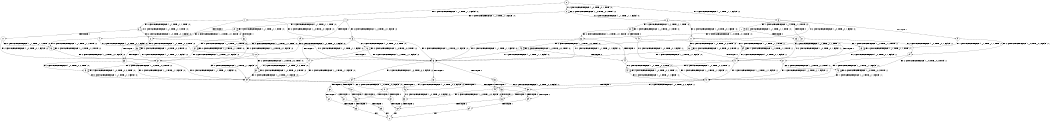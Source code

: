 digraph BCG {
size = "7, 10.5";
center = TRUE;
node [shape = circle];
0 [peripheries = 2];
0 -> 1 [label = "EX !1 !ATOMIC_EXCH_BRANCH (1, +1, TRUE, +1, 1, FALSE) !:0:"];
0 -> 2 [label = "EX !2 !ATOMIC_EXCH_BRANCH (1, +0, TRUE, +0, 1, TRUE) !:0:"];
0 -> 3 [label = "EX !0 !ATOMIC_EXCH_BRANCH (1, +1, TRUE, +1, 1, FALSE) !:0:"];
1 -> 4 [label = "TERMINATE !1"];
1 -> 5 [label = "EX !2 !ATOMIC_EXCH_BRANCH (1, +0, TRUE, +0, 1, FALSE) !:0:"];
1 -> 6 [label = "EX !0 !ATOMIC_EXCH_BRANCH (1, +1, TRUE, +1, 1, TRUE) !:0:"];
2 -> 7 [label = "EX !1 !ATOMIC_EXCH_BRANCH (1, +1, TRUE, +1, 1, FALSE) !:0:"];
2 -> 8 [label = "EX !0 !ATOMIC_EXCH_BRANCH (1, +1, TRUE, +1, 1, FALSE) !:0:"];
2 -> 2 [label = "EX !2 !ATOMIC_EXCH_BRANCH (1, +0, TRUE, +0, 1, TRUE) !:0:"];
3 -> 9 [label = "TERMINATE !0"];
3 -> 10 [label = "EX !1 !ATOMIC_EXCH_BRANCH (1, +1, TRUE, +1, 1, TRUE) !:0:"];
3 -> 11 [label = "EX !2 !ATOMIC_EXCH_BRANCH (1, +0, TRUE, +0, 1, FALSE) !:0:"];
4 -> 12 [label = "EX !2 !ATOMIC_EXCH_BRANCH (1, +0, TRUE, +0, 1, FALSE) !:0:"];
4 -> 13 [label = "EX !0 !ATOMIC_EXCH_BRANCH (1, +1, TRUE, +1, 1, TRUE) !:0:"];
5 -> 14 [label = "TERMINATE !1"];
5 -> 15 [label = "EX !0 !ATOMIC_EXCH_BRANCH (1, +1, TRUE, +1, 1, FALSE) !:0:"];
5 -> 16 [label = "EX !2 !ATOMIC_EXCH_BRANCH (1, +0, TRUE, +0, 2, TRUE) !:0:"];
6 -> 17 [label = "TERMINATE !1"];
6 -> 18 [label = "EX !2 !ATOMIC_EXCH_BRANCH (1, +0, TRUE, +0, 1, FALSE) !:0:"];
6 -> 6 [label = "EX !0 !ATOMIC_EXCH_BRANCH (1, +1, TRUE, +1, 1, TRUE) !:0:"];
7 -> 19 [label = "TERMINATE !1"];
7 -> 20 [label = "EX !0 !ATOMIC_EXCH_BRANCH (1, +1, TRUE, +1, 1, TRUE) !:0:"];
7 -> 5 [label = "EX !2 !ATOMIC_EXCH_BRANCH (1, +0, TRUE, +0, 1, FALSE) !:0:"];
8 -> 21 [label = "TERMINATE !0"];
8 -> 22 [label = "EX !1 !ATOMIC_EXCH_BRANCH (1, +1, TRUE, +1, 1, TRUE) !:0:"];
8 -> 11 [label = "EX !2 !ATOMIC_EXCH_BRANCH (1, +0, TRUE, +0, 1, FALSE) !:0:"];
9 -> 23 [label = "EX !1 !ATOMIC_EXCH_BRANCH (1, +1, TRUE, +1, 1, TRUE) !:1:"];
9 -> 24 [label = "EX !2 !ATOMIC_EXCH_BRANCH (1, +0, TRUE, +0, 1, FALSE) !:1:"];
10 -> 25 [label = "TERMINATE !0"];
10 -> 26 [label = "EX !2 !ATOMIC_EXCH_BRANCH (1, +0, TRUE, +0, 1, FALSE) !:0:"];
10 -> 10 [label = "EX !1 !ATOMIC_EXCH_BRANCH (1, +1, TRUE, +1, 1, TRUE) !:0:"];
11 -> 27 [label = "TERMINATE !0"];
11 -> 15 [label = "EX !1 !ATOMIC_EXCH_BRANCH (1, +1, TRUE, +1, 1, FALSE) !:0:"];
11 -> 28 [label = "EX !2 !ATOMIC_EXCH_BRANCH (1, +0, TRUE, +0, 2, TRUE) !:0:"];
12 -> 29 [label = "EX !0 !ATOMIC_EXCH_BRANCH (1, +1, TRUE, +1, 1, FALSE) !:0:"];
12 -> 30 [label = "EX !2 !ATOMIC_EXCH_BRANCH (1, +0, TRUE, +0, 2, TRUE) !:0:"];
13 -> 31 [label = "EX !2 !ATOMIC_EXCH_BRANCH (1, +0, TRUE, +0, 1, FALSE) !:0:"];
13 -> 13 [label = "EX !0 !ATOMIC_EXCH_BRANCH (1, +1, TRUE, +1, 1, TRUE) !:0:"];
14 -> 29 [label = "EX !0 !ATOMIC_EXCH_BRANCH (1, +1, TRUE, +1, 1, FALSE) !:0:"];
14 -> 30 [label = "EX !2 !ATOMIC_EXCH_BRANCH (1, +0, TRUE, +0, 2, TRUE) !:0:"];
15 -> 32 [label = "TERMINATE !1"];
15 -> 33 [label = "TERMINATE !0"];
15 -> 34 [label = "EX !2 !ATOMIC_EXCH_BRANCH (1, +0, TRUE, +0, 2, FALSE) !:0:"];
16 -> 14 [label = "TERMINATE !1"];
16 -> 15 [label = "EX !0 !ATOMIC_EXCH_BRANCH (1, +1, TRUE, +1, 1, FALSE) !:0:"];
16 -> 16 [label = "EX !2 !ATOMIC_EXCH_BRANCH (1, +0, TRUE, +0, 2, TRUE) !:0:"];
17 -> 31 [label = "EX !2 !ATOMIC_EXCH_BRANCH (1, +0, TRUE, +0, 1, FALSE) !:0:"];
17 -> 13 [label = "EX !0 !ATOMIC_EXCH_BRANCH (1, +1, TRUE, +1, 1, TRUE) !:0:"];
18 -> 35 [label = "TERMINATE !1"];
18 -> 36 [label = "EX !2 !ATOMIC_EXCH_BRANCH (1, +0, TRUE, +0, 2, TRUE) !:0:"];
18 -> 15 [label = "EX !0 !ATOMIC_EXCH_BRANCH (1, +1, TRUE, +1, 1, FALSE) !:0:"];
19 -> 37 [label = "EX !0 !ATOMIC_EXCH_BRANCH (1, +1, TRUE, +1, 1, TRUE) !:0:"];
19 -> 12 [label = "EX !2 !ATOMIC_EXCH_BRANCH (1, +0, TRUE, +0, 1, FALSE) !:0:"];
20 -> 38 [label = "TERMINATE !1"];
20 -> 18 [label = "EX !2 !ATOMIC_EXCH_BRANCH (1, +0, TRUE, +0, 1, FALSE) !:0:"];
20 -> 20 [label = "EX !0 !ATOMIC_EXCH_BRANCH (1, +1, TRUE, +1, 1, TRUE) !:0:"];
21 -> 39 [label = "EX !1 !ATOMIC_EXCH_BRANCH (1, +1, TRUE, +1, 1, TRUE) !:1:"];
21 -> 24 [label = "EX !2 !ATOMIC_EXCH_BRANCH (1, +0, TRUE, +0, 1, FALSE) !:1:"];
22 -> 40 [label = "TERMINATE !0"];
22 -> 26 [label = "EX !2 !ATOMIC_EXCH_BRANCH (1, +0, TRUE, +0, 1, FALSE) !:0:"];
22 -> 22 [label = "EX !1 !ATOMIC_EXCH_BRANCH (1, +1, TRUE, +1, 1, TRUE) !:0:"];
23 -> 41 [label = "EX !2 !ATOMIC_EXCH_BRANCH (1, +0, TRUE, +0, 1, FALSE) !:1:"];
23 -> 23 [label = "EX !1 !ATOMIC_EXCH_BRANCH (1, +1, TRUE, +1, 1, TRUE) !:1:"];
24 -> 42 [label = "EX !1 !ATOMIC_EXCH_BRANCH (1, +1, TRUE, +1, 1, FALSE) !:1:"];
24 -> 43 [label = "EX !2 !ATOMIC_EXCH_BRANCH (1, +0, TRUE, +0, 2, TRUE) !:1:"];
25 -> 41 [label = "EX !2 !ATOMIC_EXCH_BRANCH (1, +0, TRUE, +0, 1, FALSE) !:1:"];
25 -> 23 [label = "EX !1 !ATOMIC_EXCH_BRANCH (1, +1, TRUE, +1, 1, TRUE) !:1:"];
26 -> 44 [label = "TERMINATE !0"];
26 -> 45 [label = "EX !2 !ATOMIC_EXCH_BRANCH (1, +0, TRUE, +0, 2, TRUE) !:0:"];
26 -> 15 [label = "EX !1 !ATOMIC_EXCH_BRANCH (1, +1, TRUE, +1, 1, FALSE) !:0:"];
27 -> 42 [label = "EX !1 !ATOMIC_EXCH_BRANCH (1, +1, TRUE, +1, 1, FALSE) !:1:"];
27 -> 43 [label = "EX !2 !ATOMIC_EXCH_BRANCH (1, +0, TRUE, +0, 2, TRUE) !:1:"];
28 -> 27 [label = "TERMINATE !0"];
28 -> 15 [label = "EX !1 !ATOMIC_EXCH_BRANCH (1, +1, TRUE, +1, 1, FALSE) !:0:"];
28 -> 28 [label = "EX !2 !ATOMIC_EXCH_BRANCH (1, +0, TRUE, +0, 2, TRUE) !:0:"];
29 -> 46 [label = "TERMINATE !0"];
29 -> 47 [label = "EX !2 !ATOMIC_EXCH_BRANCH (1, +0, TRUE, +0, 2, FALSE) !:0:"];
30 -> 29 [label = "EX !0 !ATOMIC_EXCH_BRANCH (1, +1, TRUE, +1, 1, FALSE) !:0:"];
30 -> 30 [label = "EX !2 !ATOMIC_EXCH_BRANCH (1, +0, TRUE, +0, 2, TRUE) !:0:"];
31 -> 48 [label = "EX !2 !ATOMIC_EXCH_BRANCH (1, +0, TRUE, +0, 2, TRUE) !:0:"];
31 -> 29 [label = "EX !0 !ATOMIC_EXCH_BRANCH (1, +1, TRUE, +1, 1, FALSE) !:0:"];
32 -> 46 [label = "TERMINATE !0"];
32 -> 47 [label = "EX !2 !ATOMIC_EXCH_BRANCH (1, +0, TRUE, +0, 2, FALSE) !:0:"];
33 -> 49 [label = "TERMINATE !1"];
33 -> 50 [label = "EX !2 !ATOMIC_EXCH_BRANCH (1, +0, TRUE, +0, 2, FALSE) !:1:"];
34 -> 51 [label = "TERMINATE !1"];
34 -> 52 [label = "TERMINATE !2"];
34 -> 53 [label = "TERMINATE !0"];
35 -> 48 [label = "EX !2 !ATOMIC_EXCH_BRANCH (1, +0, TRUE, +0, 2, TRUE) !:0:"];
35 -> 29 [label = "EX !0 !ATOMIC_EXCH_BRANCH (1, +1, TRUE, +1, 1, FALSE) !:0:"];
36 -> 35 [label = "TERMINATE !1"];
36 -> 36 [label = "EX !2 !ATOMIC_EXCH_BRANCH (1, +0, TRUE, +0, 2, TRUE) !:0:"];
36 -> 15 [label = "EX !0 !ATOMIC_EXCH_BRANCH (1, +1, TRUE, +1, 1, FALSE) !:0:"];
37 -> 31 [label = "EX !2 !ATOMIC_EXCH_BRANCH (1, +0, TRUE, +0, 1, FALSE) !:0:"];
37 -> 37 [label = "EX !0 !ATOMIC_EXCH_BRANCH (1, +1, TRUE, +1, 1, TRUE) !:0:"];
38 -> 31 [label = "EX !2 !ATOMIC_EXCH_BRANCH (1, +0, TRUE, +0, 1, FALSE) !:0:"];
38 -> 37 [label = "EX !0 !ATOMIC_EXCH_BRANCH (1, +1, TRUE, +1, 1, TRUE) !:0:"];
39 -> 41 [label = "EX !2 !ATOMIC_EXCH_BRANCH (1, +0, TRUE, +0, 1, FALSE) !:1:"];
39 -> 39 [label = "EX !1 !ATOMIC_EXCH_BRANCH (1, +1, TRUE, +1, 1, TRUE) !:1:"];
40 -> 41 [label = "EX !2 !ATOMIC_EXCH_BRANCH (1, +0, TRUE, +0, 1, FALSE) !:1:"];
40 -> 39 [label = "EX !1 !ATOMIC_EXCH_BRANCH (1, +1, TRUE, +1, 1, TRUE) !:1:"];
41 -> 54 [label = "EX !2 !ATOMIC_EXCH_BRANCH (1, +0, TRUE, +0, 2, TRUE) !:1:"];
41 -> 42 [label = "EX !1 !ATOMIC_EXCH_BRANCH (1, +1, TRUE, +1, 1, FALSE) !:1:"];
42 -> 49 [label = "TERMINATE !1"];
42 -> 50 [label = "EX !2 !ATOMIC_EXCH_BRANCH (1, +0, TRUE, +0, 2, FALSE) !:1:"];
43 -> 42 [label = "EX !1 !ATOMIC_EXCH_BRANCH (1, +1, TRUE, +1, 1, FALSE) !:1:"];
43 -> 43 [label = "EX !2 !ATOMIC_EXCH_BRANCH (1, +0, TRUE, +0, 2, TRUE) !:1:"];
44 -> 54 [label = "EX !2 !ATOMIC_EXCH_BRANCH (1, +0, TRUE, +0, 2, TRUE) !:1:"];
44 -> 42 [label = "EX !1 !ATOMIC_EXCH_BRANCH (1, +1, TRUE, +1, 1, FALSE) !:1:"];
45 -> 44 [label = "TERMINATE !0"];
45 -> 45 [label = "EX !2 !ATOMIC_EXCH_BRANCH (1, +0, TRUE, +0, 2, TRUE) !:0:"];
45 -> 15 [label = "EX !1 !ATOMIC_EXCH_BRANCH (1, +1, TRUE, +1, 1, FALSE) !:0:"];
46 -> 55 [label = "EX !2 !ATOMIC_EXCH_BRANCH (1, +0, TRUE, +0, 2, FALSE) !:2:"];
47 -> 56 [label = "TERMINATE !2"];
47 -> 57 [label = "TERMINATE !0"];
48 -> 48 [label = "EX !2 !ATOMIC_EXCH_BRANCH (1, +0, TRUE, +0, 2, TRUE) !:0:"];
48 -> 29 [label = "EX !0 !ATOMIC_EXCH_BRANCH (1, +1, TRUE, +1, 1, FALSE) !:0:"];
49 -> 55 [label = "EX !2 !ATOMIC_EXCH_BRANCH (1, +0, TRUE, +0, 2, FALSE) !:2:"];
50 -> 58 [label = "TERMINATE !1"];
50 -> 59 [label = "TERMINATE !2"];
51 -> 56 [label = "TERMINATE !2"];
51 -> 57 [label = "TERMINATE !0"];
52 -> 60 [label = "TERMINATE !1"];
52 -> 61 [label = "TERMINATE !0"];
53 -> 58 [label = "TERMINATE !1"];
53 -> 59 [label = "TERMINATE !2"];
54 -> 54 [label = "EX !2 !ATOMIC_EXCH_BRANCH (1, +0, TRUE, +0, 2, TRUE) !:1:"];
54 -> 42 [label = "EX !1 !ATOMIC_EXCH_BRANCH (1, +1, TRUE, +1, 1, FALSE) !:1:"];
55 -> 62 [label = "TERMINATE !2"];
56 -> 63 [label = "TERMINATE !0"];
57 -> 62 [label = "TERMINATE !2"];
58 -> 62 [label = "TERMINATE !2"];
59 -> 64 [label = "TERMINATE !1"];
60 -> 63 [label = "TERMINATE !0"];
61 -> 65 [label = "TERMINATE !1"];
62 -> 66 [label = "exit"];
63 -> 66 [label = "exit"];
64 -> 66 [label = "exit"];
65 -> 66 [label = "exit"];
}
